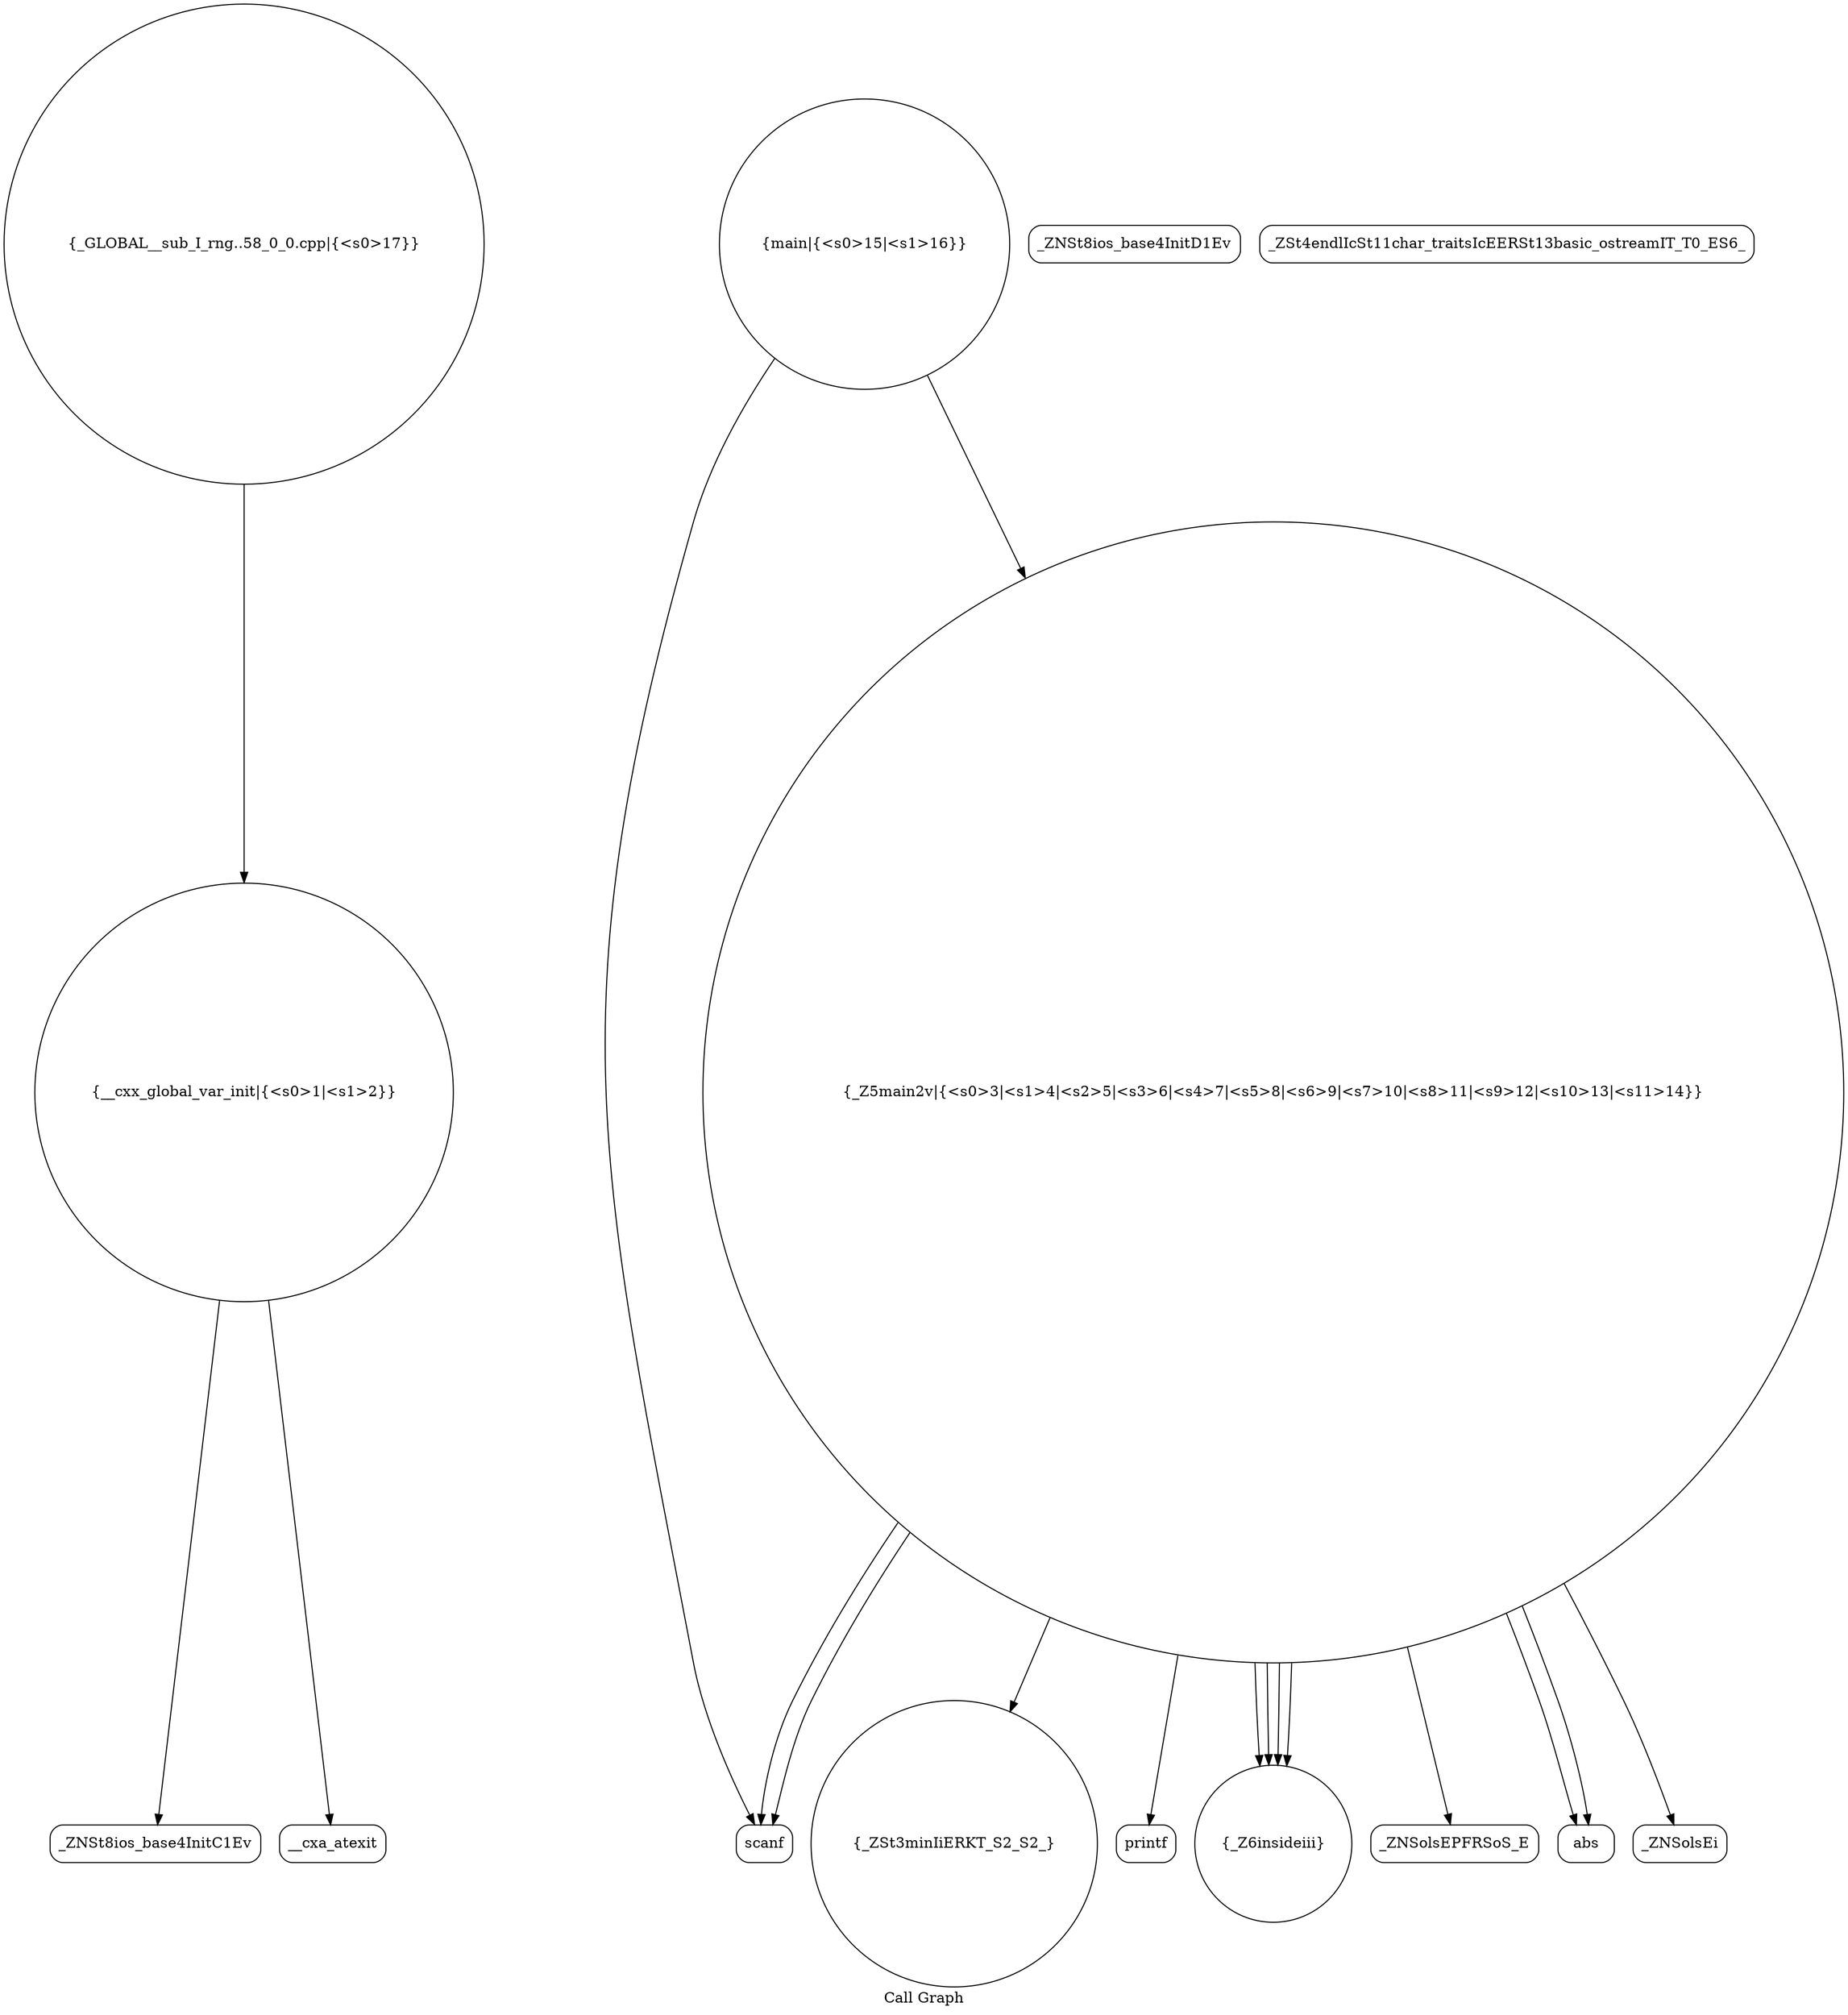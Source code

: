 digraph "Call Graph" {
	label="Call Graph";

	Node0x555b76fa59d0 [shape=record,shape=circle,label="{__cxx_global_var_init|{<s0>1|<s1>2}}"];
	Node0x555b76fa59d0:s0 -> Node0x555b76fa5e60[color=black];
	Node0x555b76fa59d0:s1 -> Node0x555b76fa5f60[color=black];
	Node0x555b76fa6160 [shape=record,shape=circle,label="{_ZSt3minIiERKT_S2_S2_}"];
	Node0x555b76fa64e0 [shape=record,shape=circle,label="{_GLOBAL__sub_I_rng..58_0_0.cpp|{<s0>17}}"];
	Node0x555b76fa64e0:s0 -> Node0x555b76fa59d0[color=black];
	Node0x555b76fa5ee0 [shape=record,shape=Mrecord,label="{_ZNSt8ios_base4InitD1Ev}"];
	Node0x555b76fa6260 [shape=record,shape=Mrecord,label="{printf}"];
	Node0x555b76fa5fe0 [shape=record,shape=circle,label="{_Z6insideiii}"];
	Node0x555b76fa6360 [shape=record,shape=Mrecord,label="{_ZNSolsEPFRSoS_E}"];
	Node0x555b76fa60e0 [shape=record,shape=Mrecord,label="{scanf}"];
	Node0x555b76fa6460 [shape=record,shape=circle,label="{main|{<s0>15|<s1>16}}"];
	Node0x555b76fa6460:s0 -> Node0x555b76fa60e0[color=black];
	Node0x555b76fa6460:s1 -> Node0x555b76fa6060[color=black];
	Node0x555b76fa5e60 [shape=record,shape=Mrecord,label="{_ZNSt8ios_base4InitC1Ev}"];
	Node0x555b76fa61e0 [shape=record,shape=Mrecord,label="{abs}"];
	Node0x555b76fa5f60 [shape=record,shape=Mrecord,label="{__cxa_atexit}"];
	Node0x555b76fa62e0 [shape=record,shape=Mrecord,label="{_ZNSolsEi}"];
	Node0x555b76fa6060 [shape=record,shape=circle,label="{_Z5main2v|{<s0>3|<s1>4|<s2>5|<s3>6|<s4>7|<s5>8|<s6>9|<s7>10|<s8>11|<s9>12|<s10>13|<s11>14}}"];
	Node0x555b76fa6060:s0 -> Node0x555b76fa60e0[color=black];
	Node0x555b76fa6060:s1 -> Node0x555b76fa5fe0[color=black];
	Node0x555b76fa6060:s2 -> Node0x555b76fa60e0[color=black];
	Node0x555b76fa6060:s3 -> Node0x555b76fa5fe0[color=black];
	Node0x555b76fa6060:s4 -> Node0x555b76fa5fe0[color=black];
	Node0x555b76fa6060:s5 -> Node0x555b76fa5fe0[color=black];
	Node0x555b76fa6060:s6 -> Node0x555b76fa61e0[color=black];
	Node0x555b76fa6060:s7 -> Node0x555b76fa61e0[color=black];
	Node0x555b76fa6060:s8 -> Node0x555b76fa6160[color=black];
	Node0x555b76fa6060:s9 -> Node0x555b76fa6260[color=black];
	Node0x555b76fa6060:s10 -> Node0x555b76fa62e0[color=black];
	Node0x555b76fa6060:s11 -> Node0x555b76fa6360[color=black];
	Node0x555b76fa63e0 [shape=record,shape=Mrecord,label="{_ZSt4endlIcSt11char_traitsIcEERSt13basic_ostreamIT_T0_ES6_}"];
}
